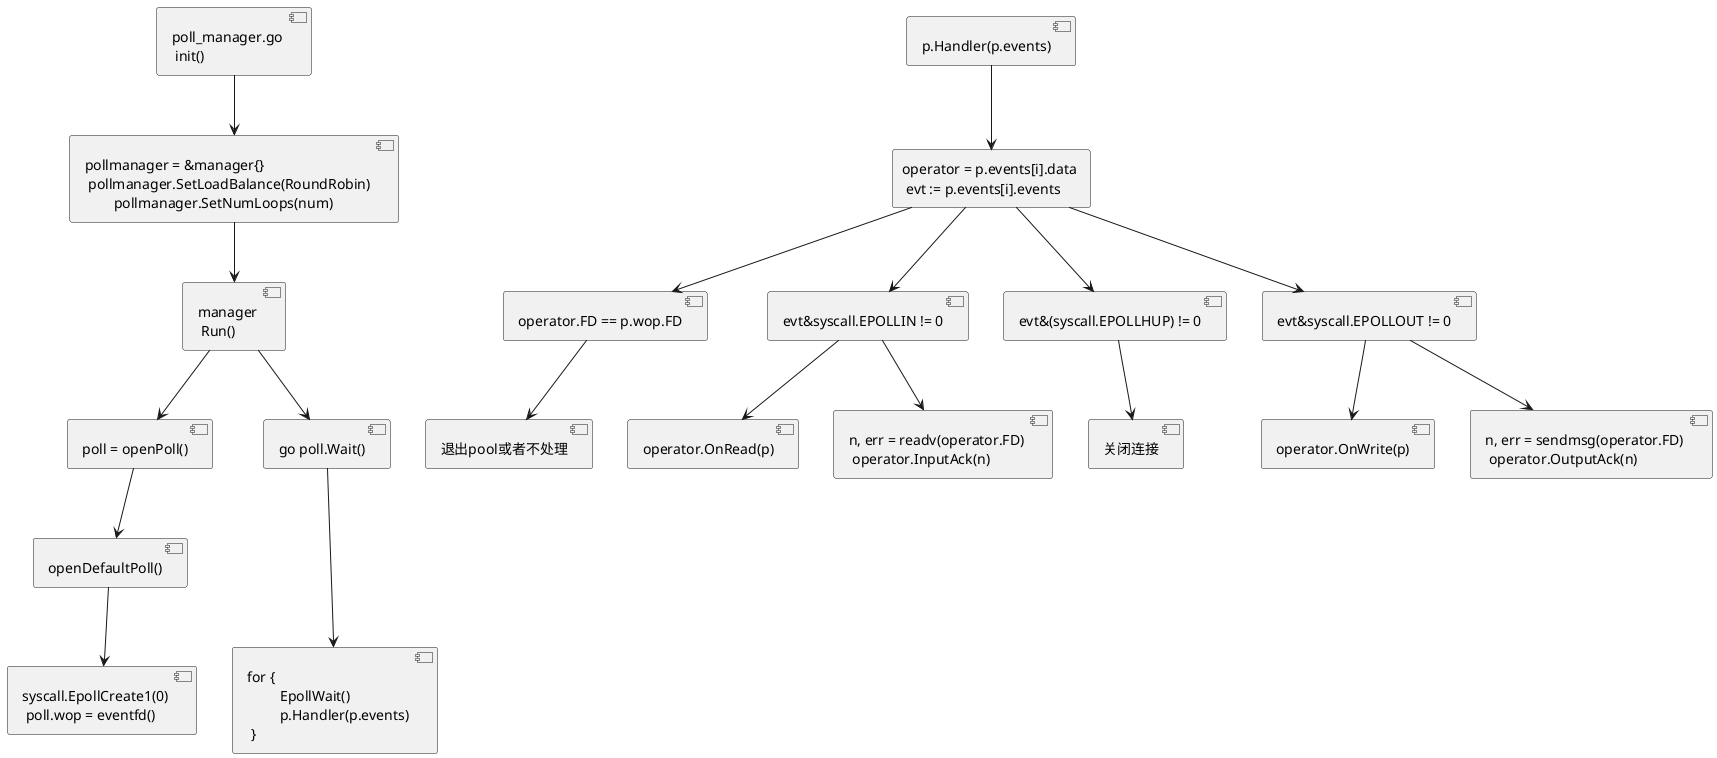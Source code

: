@startuml

[poll_manager.go \n init()] --> [pollmanager = &manager{} \n pollmanager.SetLoadBalance(RoundRobin) \n	pollmanager.SetNumLoops(num)]
[pollmanager = &manager{} \n pollmanager.SetLoadBalance(RoundRobin) \n	pollmanager.SetNumLoops(num)] --> [manager \n Run()]
[manager \n Run()] --> [poll = openPoll()]
[manager \n Run()] --> [go poll.Wait()]
[poll = openPoll()] --> [openDefaultPoll()]
[openDefaultPoll()] -->[syscall.EpollCreate1(0) \n poll.wop = eventfd()]
[go poll.Wait()] ---> [for { \n<U+0009> EpollWait() \n<U+0009> p.Handler(p.events) \n }]

rectangle "operator = p.events[i].data \n evt := p.events[i].events" as switch

[p.Handler(p.events)] --> switch
switch --> [operator.FD == p.wop.FD]
[operator.FD == p.wop.FD] --> [退出pool或者不处理]
switch --> [evt&syscall.EPOLLIN != 0]
[evt&syscall.EPOLLIN != 0] --> [operator.OnRead(p)]
[evt&syscall.EPOLLIN != 0] --> [n, err = readv(operator.FD) \n operator.InputAck(n)]
switch --> [evt&(syscall.EPOLLHUP) != 0]
[evt&(syscall.EPOLLHUP) != 0] --> [关闭连接]
switch --> [evt&syscall.EPOLLOUT != 0]
[evt&syscall.EPOLLOUT != 0] --> [operator.OnWrite(p)]
[evt&syscall.EPOLLOUT != 0] --> [n, err = sendmsg(operator.FD) \n operator.OutputAck(n)]

@enduml